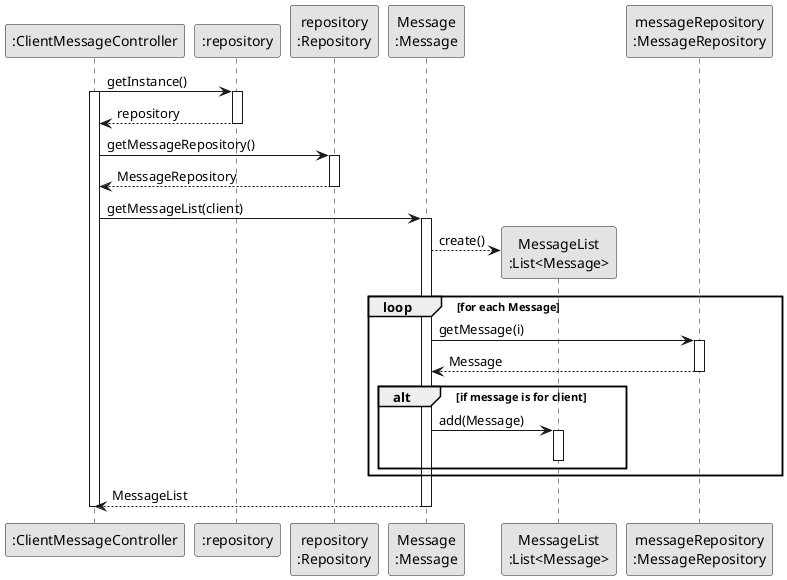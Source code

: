 @startuml
skinparam monochrome true
skinparam packageStyle rectangle
skinparam shadowing false

participant ":ClientMessageController" as ClientMessageController
participant ":repository" as RepositorySingleton
participant "repository\n:Repository" as repository
participant "Message\n:Message" as Message
participant "MessageList\n:List<Message>" as MessageList
participant "messageRepository\n:MessageRepository" as MessageRepository

    ClientMessageController -> RepositorySingleton : getInstance()
    activate ClientMessageController
    activate RepositorySingleton

        RepositorySingleton --> ClientMessageController : repository
        deactivate RepositorySingleton

    ClientMessageController -> repository : getMessageRepository()
        activate repository

            repository --> ClientMessageController : MessageRepository
            deactivate repository

    ClientMessageController -> Message : getMessageList(client)
        activate Message

    create MessageList
    Message --> MessageList** : create()

        loop for each Message
        
            Message -> MessageRepository : getMessage(i)
            activate MessageRepository
            MessageRepository --> Message : Message
            deactivate MessageRepository

            alt if message is for client
                Message -> MessageList : add(Message)
                activate MessageList
                deactivate MessageList
            end

        end

    Message --> ClientMessageController : MessageList
    deactivate Message
    deactivate ClientMessageController

@enduml